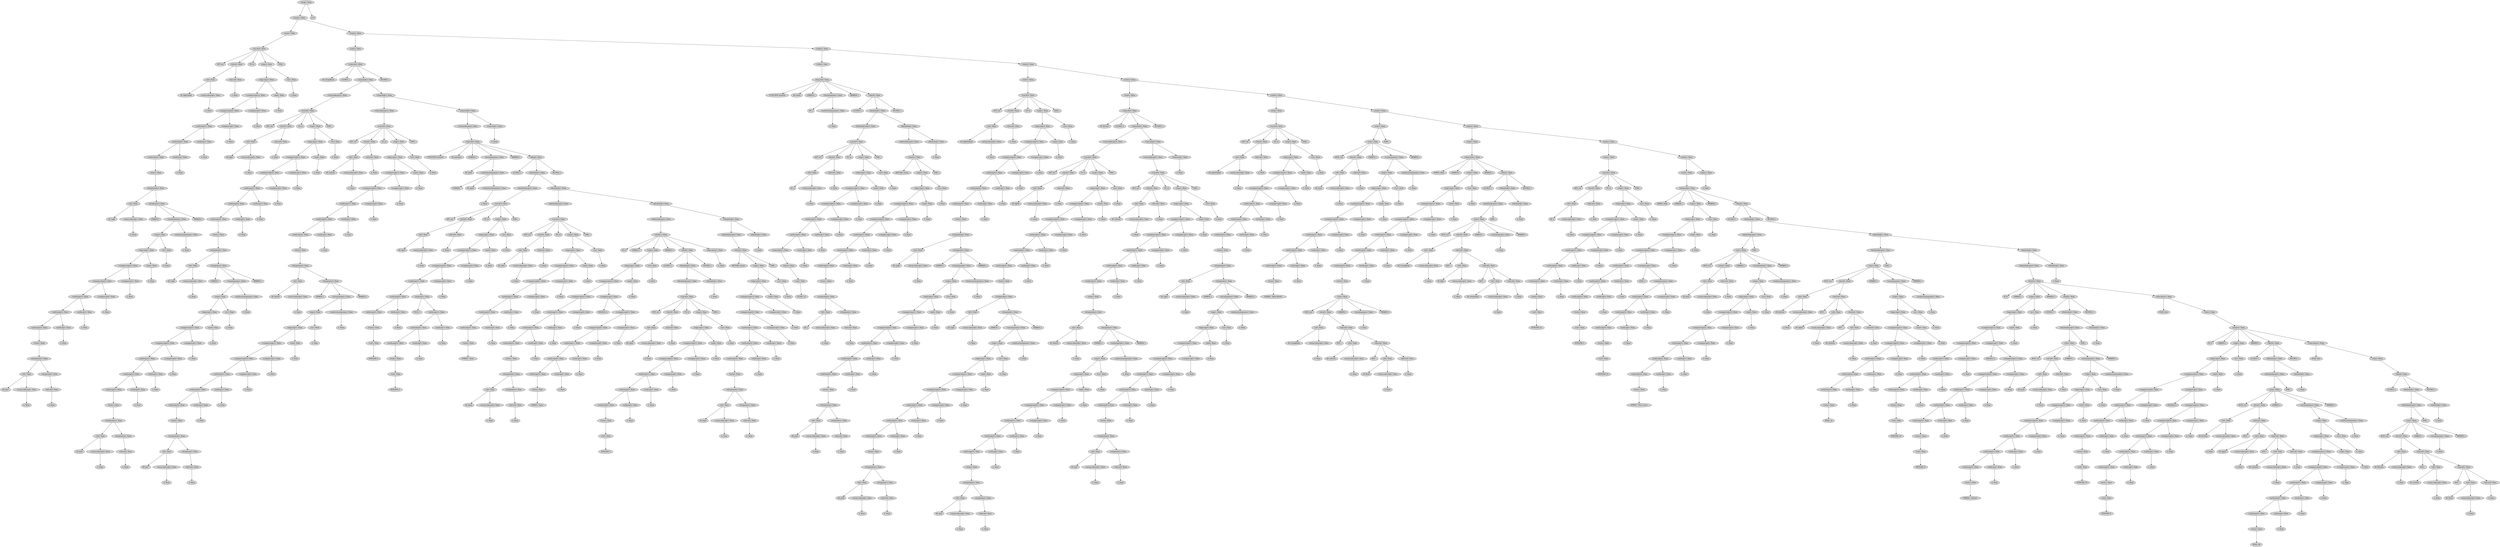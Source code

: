digraph G {
	graph [ranksep=1.5 ratio=fill]
	node [style=filled]
	overlap=false
	3134905 [label="<prog>: None"]
	3134933 [label="<stmts>: None"]
	3134905 -> 3134933
	3134949 [label="<stmt>: None"]
	3134933 -> 3134949
	3134919 [label="<var-dcl>: None"]
	3134949 -> 3134919
	3134931 [label="SET: set"]
	3134919 -> 3134931
	3134937 [label="<id-ref>: None"]
	3134919 -> 3134937
	3134939 [label="<id>: None"]
	3134937 -> 3134939
	3134953 [label="ID: lightGlobal"]
	3134939 -> 3134953
	3134955 [label="<array-subscript>: None"]
	3134939 -> 3134955
	3134957 [label="λ: None"]
	3134955 -> 3134957
	3134951 [label="<dot-ref>: None"]
	3134937 -> 3134951
	3134959 [label="λ: None"]
	3134951 -> 3134959
	3134945 [label="TO: to"]
	3134919 -> 3134945
	3134921 [label="<expr>: None"]
	3134919 -> 3134921
	3134961 [label="<logic-expr>: None"]
	3134921 -> 3134961
	3134965 [label="<compare-expr1>: None"]
	3134961 -> 3134965
	3134969 [label="<compare-expr2>: None"]
	3134965 -> 3134969
	3134973 [label="<arith-expr1>: None"]
	3134969 -> 3134973
	3136771 [label="<arith-expr2>: None"]
	3134973 -> 3136771
	3136775 [label="<arith-expr3>: None"]
	3136771 -> 3136775
	3136779 [label="<term>: None"]
	3136775 -> 3136779
	3136781 [label="<id-operation>: None"]
	3136779 -> 3136781
	3136783 [label="<id>: None"]
	3136781 -> 3136783
	3136787 [label="ID: Light"]
	3136783 -> 3136787
	3136789 [label="<array-subscript>: None"]
	3136783 -> 3136789
	3136791 [label="λ: None"]
	3136789 -> 3136791
	3136785 [label="<id-operator>: None"]
	3136781 -> 3136785
	3136793 [label="LPAREN: ("]
	3136785 -> 3136793
	3136795 [label="<actual-params>: None"]
	3136785 -> 3136795
	3136799 [label="<expr>: None"]
	3136795 -> 3136799
	3136803 [label="<logic-expr>: None"]
	3136799 -> 3136803
	3136807 [label="<compare-expr1>: None"]
	3136803 -> 3136807
	3136811 [label="<compare-expr2>: None"]
	3136807 -> 3136811
	3136815 [label="<arith-expr1>: None"]
	3136811 -> 3136815
	3136819 [label="<arith-expr2>: None"]
	3136815 -> 3136819
	3136823 [label="<arith-expr3>: None"]
	3136819 -> 3136823
	3136827 [label="<term>: None"]
	3136823 -> 3136827
	3136829 [label="<id-operation>: None"]
	3136827 -> 3136829
	3136831 [label="<id>: None"]
	3136829 -> 3136831
	3136835 [label="ID: pin1"]
	3136831 -> 3136835
	3136837 [label="<array-subscript>: None"]
	3136831 -> 3136837
	3136839 [label="λ: None"]
	3136837 -> 3136839
	3136833 [label="<id-operator>: None"]
	3136829 -> 3136833
	3136841 [label="<dot-ref>: None"]
	3136833 -> 3136841
	3136843 [label="λ: None"]
	3136841 -> 3136843
	3136825 [label="<arith-op2>: None"]
	3136819 -> 3136825
	3136845 [label="λ: None"]
	3136825 -> 3136845
	3136821 [label="<arith-op1>: None"]
	3136815 -> 3136821
	3136847 [label="λ: None"]
	3136821 -> 3136847
	3136817 [label="<compare-op2>: None"]
	3136811 -> 3136817
	3136849 [label="λ: None"]
	3136817 -> 3136849
	3136813 [label="<compare-op1>: None"]
	3136807 -> 3136813
	3136851 [label="λ: None"]
	3136813 -> 3136851
	3136809 [label="<and>: None"]
	3136803 -> 3136809
	3136853 [label="λ: None"]
	3136809 -> 3136853
	3136805 [label="<or>: None"]
	3136799 -> 3136805
	3136855 [label="λ: None"]
	3136805 -> 3136855
	3136801 [label="<multi-actual-params>: None"]
	3136795 -> 3136801
	3136857 [label="λ: None"]
	3136801 -> 3136857
	3136797 [label="RPAREN: )"]
	3136785 -> 3136797
	3136777 [label="<arith-op2>: None"]
	3136771 -> 3136777
	3136859 [label="λ: None"]
	3136777 -> 3136859
	3136773 [label="<arith-op1>: None"]
	3134973 -> 3136773
	3136861 [label="λ: None"]
	3136773 -> 3136861
	3134975 [label="<compare-op2>: None"]
	3134969 -> 3134975
	3136863 [label="λ: None"]
	3134975 -> 3136863
	3134971 [label="<compare-op1>: None"]
	3134965 -> 3134971
	3136865 [label="λ: None"]
	3134971 -> 3136865
	3134967 [label="<and>: None"]
	3134961 -> 3134967
	3136867 [label="λ: None"]
	3134967 -> 3136867
	3134963 [label="<or>: None"]
	3134921 -> 3134963
	3136869 [label="λ: None"]
	3134963 -> 3136869
	3134927 [label="END: ;"]
	3134919 -> 3134927
	3134947 [label="<stmts>: None"]
	3134933 -> 3134947
	3136871 [label="<stmt>: None"]
	3134947 -> 3136871
	3136875 [label="<class-dcl>: None"]
	3136871 -> 3136875
	3136877 [label="ID: LivingRoom"]
	3136875 -> 3136877
	3136879 [label="LCURLY: {"]
	3136875 -> 3136879
	3136881 [label="<class-body>: None"]
	3136875 -> 3136881
	3136885 [label="<class-body-part>: None"]
	3136881 -> 3136885
	3136889 [label="<var-dcl>: None"]
	3136885 -> 3136889
	3136891 [label="SET: set"]
	3136889 -> 3136891
	3136893 [label="<id-ref>: None"]
	3136889 -> 3136893
	3136903 [label="<id>: None"]
	3136893 -> 3136903
	3136907 [label="ID: light"]
	3136903 -> 3136907
	3136909 [label="<array-subscript>: None"]
	3136903 -> 3136909
	3136911 [label="λ: None"]
	3136909 -> 3136911
	3136905 [label="<dot-ref>: None"]
	3136893 -> 3136905
	3136913 [label="λ: None"]
	3136905 -> 3136913
	3136895 [label="TO: to"]
	3136889 -> 3136895
	3136897 [label="<expr>: None"]
	3136889 -> 3136897
	3136915 [label="<logic-expr>: None"]
	3136897 -> 3136915
	3136919 [label="<compare-expr1>: None"]
	3136915 -> 3136919
	3136923 [label="<compare-expr2>: None"]
	3136919 -> 3136923
	3136927 [label="<arith-expr1>: None"]
	3136923 -> 3136927
	3136931 [label="<arith-expr2>: None"]
	3136927 -> 3136931
	3136935 [label="<arith-expr3>: None"]
	3136931 -> 3136935
	3136939 [label="<term>: None"]
	3136935 -> 3136939
	3136941 [label="<id-operation>: None"]
	3136939 -> 3136941
	3136943 [label="<id>: None"]
	3136941 -> 3136943
	3136947 [label="ID: Light"]
	3136943 -> 3136947
	3136949 [label="<array-subscript>: None"]
	3136943 -> 3136949
	3136951 [label="λ: None"]
	3136949 -> 3136951
	3136945 [label="<id-operator>: None"]
	3136941 -> 3136945
	3136953 [label="LPAREN: ("]
	3136945 -> 3136953
	3136955 [label="<actual-params>: None"]
	3136945 -> 3136955
	3136959 [label="<expr>: None"]
	3136955 -> 3136959
	3136963 [label="<logic-expr>: None"]
	3136959 -> 3136963
	3136967 [label="<compare-expr1>: None"]
	3136963 -> 3136967
	3136971 [label="<compare-expr2>: None"]
	3136967 -> 3136971
	3136975 [label="<arith-expr1>: None"]
	3136971 -> 3136975
	3136979 [label="<arith-expr2>: None"]
	3136975 -> 3136979
	3136983 [label="<arith-expr3>: None"]
	3136979 -> 3136983
	3136987 [label="<term>: None"]
	3136983 -> 3136987
	3136989 [label="<id-operation>: None"]
	3136987 -> 3136989
	3136991 [label="<id>: None"]
	3136989 -> 3136991
	3136995 [label="ID: pin6"]
	3136991 -> 3136995
	3136997 [label="<array-subscript>: None"]
	3136991 -> 3136997
	3136999 [label="λ: None"]
	3136997 -> 3136999
	3136993 [label="<id-operator>: None"]
	3136989 -> 3136993
	3137001 [label="<dot-ref>: None"]
	3136993 -> 3137001
	3137003 [label="λ: None"]
	3137001 -> 3137003
	3136985 [label="<arith-op2>: None"]
	3136979 -> 3136985
	3137005 [label="λ: None"]
	3136985 -> 3137005
	3136981 [label="<arith-op1>: None"]
	3136975 -> 3136981
	3137007 [label="λ: None"]
	3136981 -> 3137007
	3136977 [label="<compare-op2>: None"]
	3136971 -> 3136977
	3137009 [label="λ: None"]
	3136977 -> 3137009
	3136973 [label="<compare-op1>: None"]
	3136967 -> 3136973
	3137011 [label="λ: None"]
	3136973 -> 3137011
	3136969 [label="<and>: None"]
	3136963 -> 3136969
	3137013 [label="λ: None"]
	3136969 -> 3137013
	3136965 [label="<or>: None"]
	3136959 -> 3136965
	3137015 [label="λ: None"]
	3136965 -> 3137015
	3136961 [label="<multi-actual-params>: None"]
	3136955 -> 3136961
	3137017 [label="λ: None"]
	3136961 -> 3137017
	3136957 [label="RPAREN: )"]
	3136945 -> 3136957
	3136937 [label="<arith-op2>: None"]
	3136931 -> 3136937
	3137019 [label="λ: None"]
	3136937 -> 3137019
	3136933 [label="<arith-op1>: None"]
	3136927 -> 3136933
	3137021 [label="λ: None"]
	3136933 -> 3137021
	3136929 [label="<compare-op2>: None"]
	3136923 -> 3136929
	3137023 [label="λ: None"]
	3136929 -> 3137023
	3136925 [label="<compare-op1>: None"]
	3136919 -> 3136925
	3138051 [label="λ: None"]
	3136925 -> 3138051
	3136921 [label="<and>: None"]
	3136915 -> 3136921
	3138053 [label="λ: None"]
	3136921 -> 3138053
	3136917 [label="<or>: None"]
	3136897 -> 3136917
	3138055 [label="λ: None"]
	3136917 -> 3138055
	3136899 [label="END: ;"]
	3136889 -> 3136899
	3136887 [label="<class-body>: None"]
	3136881 -> 3136887
	3138057 [label="<class-body-part>: None"]
	3136887 -> 3138057
	3138061 [label="<var-dcl>: None"]
	3138057 -> 3138061
	3138063 [label="SET: set"]
	3138061 -> 3138063
	3138065 [label="<id-ref>: None"]
	3138061 -> 3138065
	3138075 [label="<id>: None"]
	3138065 -> 3138075
	3138079 [label="ID: switch1"]
	3138075 -> 3138079
	3138081 [label="<array-subscript>: None"]
	3138075 -> 3138081
	3138083 [label="λ: None"]
	3138081 -> 3138083
	3138077 [label="<dot-ref>: None"]
	3138065 -> 3138077
	3138085 [label="λ: None"]
	3138077 -> 3138085
	3138067 [label="TO: to"]
	3138061 -> 3138067
	3138069 [label="<expr>: None"]
	3138061 -> 3138069
	3138087 [label="<logic-expr>: None"]
	3138069 -> 3138087
	3138091 [label="<compare-expr1>: None"]
	3138087 -> 3138091
	3138095 [label="<compare-expr2>: None"]
	3138091 -> 3138095
	3138099 [label="<arith-expr1>: None"]
	3138095 -> 3138099
	3138103 [label="<arith-expr2>: None"]
	3138099 -> 3138103
	3138107 [label="<arith-expr3>: None"]
	3138103 -> 3138107
	3138111 [label="<term>: None"]
	3138107 -> 3138111
	3138113 [label="<id-operation>: None"]
	3138111 -> 3138113
	3138115 [label="<id>: None"]
	3138113 -> 3138115
	3138119 [label="ID: Switch"]
	3138115 -> 3138119
	3138121 [label="<array-subscript>: None"]
	3138115 -> 3138121
	3138123 [label="λ: None"]
	3138121 -> 3138123
	3138117 [label="<id-operator>: None"]
	3138113 -> 3138117
	3138125 [label="LPAREN: ("]
	3138117 -> 3138125
	3138127 [label="<actual-params>: None"]
	3138117 -> 3138127
	3138131 [label="<expr>: None"]
	3138127 -> 3138131
	3138135 [label="<logic-expr>: None"]
	3138131 -> 3138135
	3138139 [label="<compare-expr1>: None"]
	3138135 -> 3138139
	3138143 [label="<compare-expr2>: None"]
	3138139 -> 3138143
	3138147 [label="<arith-expr1>: None"]
	3138143 -> 3138147
	3138151 [label="<arith-expr2>: None"]
	3138147 -> 3138151
	3138155 [label="<arith-expr3>: None"]
	3138151 -> 3138155
	3138159 [label="<term>: None"]
	3138155 -> 3138159
	3138161 [label="<id-operation>: None"]
	3138159 -> 3138161
	3138163 [label="<id>: None"]
	3138161 -> 3138163
	3138167 [label="ID: pin7"]
	3138163 -> 3138167
	3138169 [label="<array-subscript>: None"]
	3138163 -> 3138169
	3138171 [label="λ: None"]
	3138169 -> 3138171
	3138165 [label="<id-operator>: None"]
	3138161 -> 3138165
	3138173 [label="<dot-ref>: None"]
	3138165 -> 3138173
	3138175 [label="λ: None"]
	3138173 -> 3138175
	3138157 [label="<arith-op2>: None"]
	3138151 -> 3138157
	3138177 [label="λ: None"]
	3138157 -> 3138177
	3138153 [label="<arith-op1>: None"]
	3138147 -> 3138153
	3138179 [label="λ: None"]
	3138153 -> 3138179
	3138149 [label="<compare-op2>: None"]
	3138143 -> 3138149
	3138181 [label="λ: None"]
	3138149 -> 3138181
	3138145 [label="<compare-op1>: None"]
	3138139 -> 3138145
	3138183 [label="λ: None"]
	3138145 -> 3138183
	3138141 [label="<and>: None"]
	3138135 -> 3138141
	3138185 [label="λ: None"]
	3138141 -> 3138185
	3138137 [label="<or>: None"]
	3138131 -> 3138137
	3138187 [label="λ: None"]
	3138137 -> 3138187
	3138133 [label="<multi-actual-params>: None"]
	3138127 -> 3138133
	3138189 [label="λ: None"]
	3138133 -> 3138189
	3138129 [label="RPAREN: )"]
	3138117 -> 3138129
	3138109 [label="<arith-op2>: None"]
	3138103 -> 3138109
	3138191 [label="λ: None"]
	3138109 -> 3138191
	3138105 [label="<arith-op1>: None"]
	3138099 -> 3138105
	3138193 [label="λ: None"]
	3138105 -> 3138193
	3138101 [label="<compare-op2>: None"]
	3138095 -> 3138101
	3138195 [label="λ: None"]
	3138101 -> 3138195
	3138097 [label="<compare-op1>: None"]
	3138091 -> 3138097
	3138197 [label="λ: None"]
	3138097 -> 3138197
	3138093 [label="<and>: None"]
	3138087 -> 3138093
	3138199 [label="λ: None"]
	3138093 -> 3138199
	3138089 [label="<or>: None"]
	3138069 -> 3138089
	3138201 [label="λ: None"]
	3138089 -> 3138201
	3138071 [label="END: ;"]
	3138061 -> 3138071
	3138059 [label="<class-body>: None"]
	3136887 -> 3138059
	3138203 [label="<class-body-part>: None"]
	3138059 -> 3138203
	3138207 [label="<func-dcl>: None"]
	3138203 -> 3138207
	3138209 [label="FUNCTION: function"]
	3138207 -> 3138209
	3138211 [label="ID: jenerator"]
	3138207 -> 3138211
	3138213 [label="LPAREN: ("]
	3138207 -> 3138213
	3138215 [label="<formal-params>: None"]
	3138207 -> 3138215
	3138223 [label="ID: jebat"]
	3138215 -> 3138223
	3138225 [label="<multi-formal-params>: None"]
	3138215 -> 3138225
	3138227 [label="COMMA: ,"]
	3138225 -> 3138227
	3138229 [label="ID: jabat"]
	3138225 -> 3138229
	3138231 [label="<multi-formal-params>: None"]
	3138225 -> 3138231
	3138233 [label="λ: None"]
	3138231 -> 3138233
	3138217 [label="RPAREN: )"]
	3138207 -> 3138217
	3138221 [label="<block>: None"]
	3138207 -> 3138221
	3138235 [label="LCURLY: {"]
	3138221 -> 3138235
	3138237 [label="<block-body>: None"]
	3138221 -> 3138237
	3138241 [label="<block-body-part>: None"]
	3138237 -> 3138241
	3138245 [label="<var-dcl>: None"]
	3138241 -> 3138245
	3138247 [label="SET: set"]
	3138245 -> 3138247
	3138249 [label="<id-ref>: None"]
	3138245 -> 3138249
	3138259 [label="<id>: None"]
	3138249 -> 3138259
	3138263 [label="ID: jebat"]
	3138259 -> 3138263
	3138265 [label="<array-subscript>: None"]
	3138259 -> 3138265
	3138267 [label="λ: None"]
	3138265 -> 3138267
	3138261 [label="<dot-ref>: None"]
	3138249 -> 3138261
	3138269 [label="λ: None"]
	3138261 -> 3138269
	3138251 [label="TO: to"]
	3138245 -> 3138251
	3138253 [label="<expr>: None"]
	3138245 -> 3138253
	3138271 [label="<logic-expr>: None"]
	3138253 -> 3138271
	3138275 [label="<compare-expr1>: None"]
	3138271 -> 3138275
	3138279 [label="<compare-expr2>: None"]
	3138275 -> 3138279
	3138283 [label="<arith-expr1>: None"]
	3138279 -> 3138283
	3138287 [label="<arith-expr2>: None"]
	3138283 -> 3138287
	3138291 [label="<arith-expr3>: None"]
	3138287 -> 3138291
	3138295 [label="<term>: None"]
	3138291 -> 3138295
	3138297 [label="<val>: None"]
	3138295 -> 3138297
	3138299 [label="INTEGER: 5"]
	3138297 -> 3138299
	3138293 [label="<arith-op2>: None"]
	3138287 -> 3138293
	3138301 [label="λ: None"]
	3138293 -> 3138301
	3138289 [label="<arith-op1>: None"]
	3138283 -> 3138289
	3138303 [label="PLUS: +"]
	3138289 -> 3138303
	3139587 [label="<arith-expr1>: None"]
	3138289 -> 3139587
	3139589 [label="<arith-expr2>: None"]
	3139587 -> 3139589
	3139593 [label="<arith-expr3>: None"]
	3139589 -> 3139593
	3139597 [label="<term>: None"]
	3139593 -> 3139597
	3139599 [label="<val>: None"]
	3139597 -> 3139599
	3139601 [label="INTEGER: 5"]
	3139599 -> 3139601
	3139595 [label="<arith-op2>: None"]
	3139589 -> 3139595
	3139603 [label="λ: None"]
	3139595 -> 3139603
	3139591 [label="<arith-op1>: None"]
	3139587 -> 3139591
	3139605 [label="λ: None"]
	3139591 -> 3139605
	3138285 [label="<compare-op2>: None"]
	3138279 -> 3138285
	3139607 [label="λ: None"]
	3138285 -> 3139607
	3138281 [label="<compare-op1>: None"]
	3138275 -> 3138281
	3139609 [label="λ: None"]
	3138281 -> 3139609
	3138277 [label="<and>: None"]
	3138271 -> 3138277
	3139611 [label="λ: None"]
	3138277 -> 3139611
	3138273 [label="<or>: None"]
	3138253 -> 3138273
	3139613 [label="λ: None"]
	3138273 -> 3139613
	3138255 [label="END: ;"]
	3138245 -> 3138255
	3138243 [label="<block-body>: None"]
	3138237 -> 3138243
	3139615 [label="<block-body-part>: None"]
	3138243 -> 3139615
	3139619 [label="<var-dcl>: None"]
	3139615 -> 3139619
	3139621 [label="SET: set"]
	3139619 -> 3139621
	3139623 [label="<id-ref>: None"]
	3139619 -> 3139623
	3139633 [label="<id>: None"]
	3139623 -> 3139633
	3139637 [label="ID: jabat"]
	3139633 -> 3139637
	3139639 [label="<array-subscript>: None"]
	3139633 -> 3139639
	3139641 [label="λ: None"]
	3139639 -> 3139641
	3139635 [label="<dot-ref>: None"]
	3139623 -> 3139635
	3139643 [label="λ: None"]
	3139635 -> 3139643
	3139625 [label="TO: to"]
	3139619 -> 3139625
	3139627 [label="<expr>: None"]
	3139619 -> 3139627
	3139645 [label="<logic-expr>: None"]
	3139627 -> 3139645
	3139649 [label="<compare-expr1>: None"]
	3139645 -> 3139649
	3139653 [label="<compare-expr2>: None"]
	3139649 -> 3139653
	3139657 [label="<arith-expr1>: None"]
	3139653 -> 3139657
	3139661 [label="<arith-expr2>: None"]
	3139657 -> 3139661
	3139665 [label="<arith-expr3>: None"]
	3139661 -> 3139665
	3139669 [label="<term>: None"]
	3139665 -> 3139669
	3139671 [label="STRING: \"Anus\""]
	3139669 -> 3139671
	3139667 [label="<arith-op2>: None"]
	3139661 -> 3139667
	3139673 [label="λ: None"]
	3139667 -> 3139673
	3139663 [label="<arith-op1>: None"]
	3139657 -> 3139663
	3139675 [label="λ: None"]
	3139663 -> 3139675
	3139659 [label="<compare-op2>: None"]
	3139653 -> 3139659
	3139677 [label="λ: None"]
	3139659 -> 3139677
	3139655 [label="<compare-op1>: None"]
	3139649 -> 3139655
	3139679 [label="λ: None"]
	3139655 -> 3139679
	3139651 [label="<and>: None"]
	3139645 -> 3139651
	3139681 [label="λ: None"]
	3139651 -> 3139681
	3139647 [label="<or>: None"]
	3139627 -> 3139647
	3139683 [label="λ: None"]
	3139647 -> 3139683
	3139629 [label="END: ;"]
	3139619 -> 3139629
	3139617 [label="<block-body>: None"]
	3138243 -> 3139617
	3139685 [label="<block-body-part>: None"]
	3139617 -> 3139685
	3139689 [label="<if-stmt>: None"]
	3139685 -> 3139689
	3139691 [label="IF: if"]
	3139689 -> 3139691
	3139693 [label="LPAREN: ("]
	3139689 -> 3139693
	3139695 [label="<expr>: None"]
	3139689 -> 3139695
	3139705 [label="<logic-expr>: None"]
	3139695 -> 3139705
	3139709 [label="<compare-expr1>: None"]
	3139705 -> 3139709
	3139713 [label="<compare-expr2>: None"]
	3139709 -> 3139713
	3139717 [label="<arith-expr1>: None"]
	3139713 -> 3139717
	3139721 [label="<arith-expr2>: None"]
	3139717 -> 3139721
	3139725 [label="<arith-expr3>: None"]
	3139721 -> 3139725
	3139729 [label="<term>: None"]
	3139725 -> 3139729
	3139731 [label="<id-operation>: None"]
	3139729 -> 3139731
	3139733 [label="<id>: None"]
	3139731 -> 3139733
	3139737 [label="ID: jabat"]
	3139733 -> 3139737
	3139739 [label="<array-subscript>: None"]
	3139733 -> 3139739
	3139741 [label="λ: None"]
	3139739 -> 3139741
	3139735 [label="<id-operator>: None"]
	3139731 -> 3139735
	3139743 [label="<dot-ref>: None"]
	3139735 -> 3139743
	3139745 [label="λ: None"]
	3139743 -> 3139745
	3139727 [label="<arith-op2>: None"]
	3139721 -> 3139727
	3139747 [label="λ: None"]
	3139727 -> 3139747
	3139723 [label="<arith-op1>: None"]
	3139717 -> 3139723
	3139749 [label="λ: None"]
	3139723 -> 3139749
	3139719 [label="<compare-op2>: None"]
	3139713 -> 3139719
	3139751 [label="λ: None"]
	3139719 -> 3139751
	3139715 [label="<compare-op1>: None"]
	3139709 -> 3139715
	3139753 [label="EQUALS: is"]
	3139715 -> 3139753
	3139755 [label="<compare-expr1>: None"]
	3139715 -> 3139755
	3139757 [label="<compare-expr2>: None"]
	3139755 -> 3139757
	3139761 [label="<arith-expr1>: None"]
	3139757 -> 3139761
	3139765 [label="<arith-expr2>: None"]
	3139761 -> 3139765
	3139769 [label="<arith-expr3>: None"]
	3139765 -> 3139769
	3139773 [label="<term>: None"]
	3139769 -> 3139773
	3139775 [label="STRING: \"Anus\""]
	3139773 -> 3139775
	3139771 [label="<arith-op2>: None"]
	3139765 -> 3139771
	3139777 [label="λ: None"]
	3139771 -> 3139777
	3139767 [label="<arith-op1>: None"]
	3139761 -> 3139767
	3139779 [label="λ: None"]
	3139767 -> 3139779
	3139763 [label="<compare-op2>: None"]
	3139757 -> 3139763
	3139781 [label="λ: None"]
	3139763 -> 3139781
	3139759 [label="<compare-op1>: None"]
	3139755 -> 3139759
	3139783 [label="λ: None"]
	3139759 -> 3139783
	3139711 [label="<and>: None"]
	3139705 -> 3139711
	3139785 [label="λ: None"]
	3139711 -> 3139785
	3139707 [label="<or>: None"]
	3139695 -> 3139707
	3139787 [label="λ: None"]
	3139707 -> 3139787
	3139697 [label="RPAREN: )"]
	3139689 -> 3139697
	3139699 [label="<block>: None"]
	3139689 -> 3139699
	3139789 [label="LCURLY: {"]
	3139699 -> 3139789
	3139791 [label="<block-body>: None"]
	3139699 -> 3139791
	3139795 [label="<block-body-part>: None"]
	3139791 -> 3139795
	3139799 [label="<var-dcl>: None"]
	3139795 -> 3139799
	3139801 [label="SET: set"]
	3139799 -> 3139801
	3139803 [label="<id-ref>: None"]
	3139799 -> 3139803
	3139813 [label="<id>: None"]
	3139803 -> 3139813
	3139817 [label="ID: jebat"]
	3139813 -> 3139817
	3139819 [label="<array-subscript>: None"]
	3139813 -> 3139819
	3139821 [label="λ: None"]
	3139819 -> 3139821
	3139815 [label="<dot-ref>: None"]
	3139803 -> 3139815
	3139823 [label="λ: None"]
	3139815 -> 3139823
	3139805 [label="TO: to"]
	3139799 -> 3139805
	3139807 [label="<expr>: None"]
	3139799 -> 3139807
	3139825 [label="<logic-expr>: None"]
	3139807 -> 3139825
	3139829 [label="<compare-expr1>: None"]
	3139825 -> 3139829
	3139833 [label="<compare-expr2>: None"]
	3139829 -> 3139833
	3139837 [label="<arith-expr1>: None"]
	3139833 -> 3139837
	3140867 [label="<arith-expr2>: None"]
	3139837 -> 3140867
	3140871 [label="<arith-expr3>: None"]
	3140867 -> 3140871
	3140875 [label="<term>: None"]
	3140871 -> 3140875
	3140877 [label="<val>: None"]
	3140875 -> 3140877
	3140879 [label="INTEGER: 2"]
	3140877 -> 3140879
	3140873 [label="<arith-op2>: None"]
	3140867 -> 3140873
	3140881 [label="λ: None"]
	3140873 -> 3140881
	3140869 [label="<arith-op1>: None"]
	3139837 -> 3140869
	3140883 [label="λ: None"]
	3140869 -> 3140883
	3139839 [label="<compare-op2>: None"]
	3139833 -> 3139839
	3140885 [label="λ: None"]
	3139839 -> 3140885
	3139835 [label="<compare-op1>: None"]
	3139829 -> 3139835
	3140887 [label="λ: None"]
	3139835 -> 3140887
	3139831 [label="<and>: None"]
	3139825 -> 3139831
	3140889 [label="λ: None"]
	3139831 -> 3140889
	3139827 [label="<or>: None"]
	3139807 -> 3139827
	3140891 [label="λ: None"]
	3139827 -> 3140891
	3139809 [label="END: ;"]
	3139799 -> 3139809
	3139797 [label="<block-body>: None"]
	3139791 -> 3139797
	3140893 [label="λ: None"]
	3139797 -> 3140893
	3139793 [label="RCURLY: }"]
	3139699 -> 3139793
	3139703 [label="<else-clause>: None"]
	3139689 -> 3139703
	3140895 [label="λ: None"]
	3139703 -> 3140895
	3139687 [label="<block-body>: None"]
	3139617 -> 3139687
	3140897 [label="<block-body-part>: None"]
	3139687 -> 3140897
	3140901 [label="<return>: None"]
	3140897 -> 3140901
	3140903 [label="RETURN: return"]
	3140901 -> 3140903
	3140905 [label="<expr>: None"]
	3140901 -> 3140905
	3140909 [label="<logic-expr>: None"]
	3140905 -> 3140909
	3140913 [label="<compare-expr1>: None"]
	3140909 -> 3140913
	3140917 [label="<compare-expr2>: None"]
	3140913 -> 3140917
	3140921 [label="<arith-expr1>: None"]
	3140917 -> 3140921
	3140925 [label="<arith-expr2>: None"]
	3140921 -> 3140925
	3140929 [label="<arith-expr3>: None"]
	3140925 -> 3140929
	3140933 [label="<term>: None"]
	3140929 -> 3140933
	3140935 [label="<id-operation>: None"]
	3140933 -> 3140935
	3140937 [label="<id>: None"]
	3140935 -> 3140937
	3140941 [label="ID: jebat"]
	3140937 -> 3140941
	3140943 [label="<array-subscript>: None"]
	3140937 -> 3140943
	3140945 [label="λ: None"]
	3140943 -> 3140945
	3140939 [label="<id-operator>: None"]
	3140935 -> 3140939
	3140947 [label="<dot-ref>: None"]
	3140939 -> 3140947
	3140949 [label="λ: None"]
	3140947 -> 3140949
	3140931 [label="<arith-op2>: None"]
	3140925 -> 3140931
	3140951 [label="λ: None"]
	3140931 -> 3140951
	3140927 [label="<arith-op1>: None"]
	3140921 -> 3140927
	3140953 [label="λ: None"]
	3140927 -> 3140953
	3140923 [label="<compare-op2>: None"]
	3140917 -> 3140923
	3140955 [label="λ: None"]
	3140923 -> 3140955
	3140919 [label="<compare-op1>: None"]
	3140913 -> 3140919
	3140957 [label="λ: None"]
	3140919 -> 3140957
	3140915 [label="<and>: None"]
	3140909 -> 3140915
	3140959 [label="λ: None"]
	3140915 -> 3140959
	3140911 [label="<or>: None"]
	3140905 -> 3140911
	3140961 [label="λ: None"]
	3140911 -> 3140961
	3140907 [label="END: ;"]
	3140901 -> 3140907
	3140899 [label="<block-body>: None"]
	3139687 -> 3140899
	3140963 [label="λ: None"]
	3140899 -> 3140963
	3138239 [label="RCURLY: }"]
	3138221 -> 3138239
	3138205 [label="<class-body>: None"]
	3138059 -> 3138205
	3140965 [label="λ: None"]
	3138205 -> 3140965
	3136883 [label="RCURLY: }"]
	3136875 -> 3136883
	3136873 [label="<stmts>: None"]
	3134947 -> 3136873
	3140967 [label="<stmt>: None"]
	3136873 -> 3140967
	3140971 [label="<func-dcl>: None"]
	3140967 -> 3140971
	3140973 [label="FUNCTION: function"]
	3140971 -> 3140973
	3140975 [label="ID: tester"]
	3140971 -> 3140975
	3140977 [label="LPAREN: ("]
	3140971 -> 3140977
	3140979 [label="<formal-params>: None"]
	3140971 -> 3140979
	3140987 [label="ID: y"]
	3140979 -> 3140987
	3140989 [label="<multi-formal-params>: None"]
	3140979 -> 3140989
	3140991 [label="λ: None"]
	3140989 -> 3140991
	3140981 [label="RPAREN: )"]
	3140971 -> 3140981
	3140985 [label="<block>: None"]
	3140971 -> 3140985
	3140993 [label="LCURLY: {"]
	3140985 -> 3140993
	3140995 [label="<block-body>: None"]
	3140985 -> 3140995
	3140999 [label="<block-body-part>: None"]
	3140995 -> 3140999
	3141003 [label="<var-dcl>: None"]
	3140999 -> 3141003
	3141005 [label="SET: set"]
	3141003 -> 3141005
	3141007 [label="<id-ref>: None"]
	3141003 -> 3141007
	3141017 [label="<id>: None"]
	3141007 -> 3141017
	3141021 [label="ID: y"]
	3141017 -> 3141021
	3141023 [label="<array-subscript>: None"]
	3141017 -> 3141023
	3141025 [label="λ: None"]
	3141023 -> 3141025
	3141019 [label="<dot-ref>: None"]
	3141007 -> 3141019
	3141027 [label="λ: None"]
	3141019 -> 3141027
	3141009 [label="TO: to"]
	3141003 -> 3141009
	3141011 [label="<expr>: None"]
	3141003 -> 3141011
	3141029 [label="<logic-expr>: None"]
	3141011 -> 3141029
	3141033 [label="<compare-expr1>: None"]
	3141029 -> 3141033
	3141037 [label="<compare-expr2>: None"]
	3141033 -> 3141037
	3141041 [label="<arith-expr1>: None"]
	3141037 -> 3141041
	3141045 [label="<arith-expr2>: None"]
	3141041 -> 3141045
	3141049 [label="<arith-expr3>: None"]
	3141045 -> 3141049
	3141053 [label="<term>: None"]
	3141049 -> 3141053
	3141055 [label="<val>: None"]
	3141053 -> 3141055
	3141057 [label="FLOAT: 5.5"]
	3141055 -> 3141057
	3141051 [label="<arith-op2>: None"]
	3141045 -> 3141051
	3141059 [label="λ: None"]
	3141051 -> 3141059
	3141047 [label="<arith-op1>: None"]
	3141041 -> 3141047
	3141061 [label="λ: None"]
	3141047 -> 3141061
	3141043 [label="<compare-op2>: None"]
	3141037 -> 3141043
	3141063 [label="λ: None"]
	3141043 -> 3141063
	3141039 [label="<compare-op1>: None"]
	3141033 -> 3141039
	3141065 [label="λ: None"]
	3141039 -> 3141065
	3141035 [label="<and>: None"]
	3141029 -> 3141035
	3141067 [label="λ: None"]
	3141035 -> 3141067
	3141031 [label="<or>: None"]
	3141011 -> 3141031
	3141069 [label="λ: None"]
	3141031 -> 3141069
	3141013 [label="END: ;"]
	3141003 -> 3141013
	3141001 [label="<block-body>: None"]
	3140995 -> 3141001
	3141071 [label="<block-body-part>: None"]
	3141001 -> 3141071
	3141075 [label="<return>: None"]
	3141071 -> 3141075
	3141077 [label="RETURN: return"]
	3141075 -> 3141077
	3141079 [label="<expr>: None"]
	3141075 -> 3141079
	3141083 [label="<logic-expr>: None"]
	3141079 -> 3141083
	3141087 [label="<compare-expr1>: None"]
	3141083 -> 3141087
	3141091 [label="<compare-expr2>: None"]
	3141087 -> 3141091
	3141095 [label="<arith-expr1>: None"]
	3141091 -> 3141095
	3141099 [label="<arith-expr2>: None"]
	3141095 -> 3141099
	3141103 [label="<arith-expr3>: None"]
	3141099 -> 3141103
	3141107 [label="<term>: None"]
	3141103 -> 3141107
	3141109 [label="<id-operation>: None"]
	3141107 -> 3141109
	3141111 [label="<id>: None"]
	3141109 -> 3141111
	3141115 [label="ID: y"]
	3141111 -> 3141115
	3141117 [label="<array-subscript>: None"]
	3141111 -> 3141117
	3141119 [label="λ: None"]
	3141117 -> 3141119
	3141113 [label="<id-operator>: None"]
	3141109 -> 3141113
	3142147 [label="<dot-ref>: None"]
	3141113 -> 3142147
	3142149 [label="λ: None"]
	3142147 -> 3142149
	3141105 [label="<arith-op2>: None"]
	3141099 -> 3141105
	3142151 [label="λ: None"]
	3141105 -> 3142151
	3141101 [label="<arith-op1>: None"]
	3141095 -> 3141101
	3142153 [label="λ: None"]
	3141101 -> 3142153
	3141097 [label="<compare-op2>: None"]
	3141091 -> 3141097
	3142155 [label="λ: None"]
	3141097 -> 3142155
	3141093 [label="<compare-op1>: None"]
	3141087 -> 3141093
	3142157 [label="λ: None"]
	3141093 -> 3142157
	3141089 [label="<and>: None"]
	3141083 -> 3141089
	3142159 [label="λ: None"]
	3141089 -> 3142159
	3141085 [label="<or>: None"]
	3141079 -> 3141085
	3142161 [label="λ: None"]
	3141085 -> 3142161
	3141081 [label="END: ;"]
	3141075 -> 3141081
	3141073 [label="<block-body>: None"]
	3141001 -> 3141073
	3142163 [label="λ: None"]
	3141073 -> 3142163
	3140997 [label="RCURLY: }"]
	3140985 -> 3140997
	3140969 [label="<stmts>: None"]
	3136873 -> 3140969
	3142165 [label="<stmt>: None"]
	3140969 -> 3142165
	3142169 [label="<var-dcl>: None"]
	3142165 -> 3142169
	3142171 [label="SET: set"]
	3142169 -> 3142171
	3142173 [label="<id-ref>: None"]
	3142169 -> 3142173
	3142183 [label="<id>: None"]
	3142173 -> 3142183
	3142187 [label="ID: lightGlobal2"]
	3142183 -> 3142187
	3142189 [label="<array-subscript>: None"]
	3142183 -> 3142189
	3142191 [label="λ: None"]
	3142189 -> 3142191
	3142185 [label="<dot-ref>: None"]
	3142173 -> 3142185
	3142193 [label="λ: None"]
	3142185 -> 3142193
	3142175 [label="TO: to"]
	3142169 -> 3142175
	3142177 [label="<expr>: None"]
	3142169 -> 3142177
	3142195 [label="<logic-expr>: None"]
	3142177 -> 3142195
	3142199 [label="<compare-expr1>: None"]
	3142195 -> 3142199
	3142203 [label="<compare-expr2>: None"]
	3142199 -> 3142203
	3142207 [label="<arith-expr1>: None"]
	3142203 -> 3142207
	3142211 [label="<arith-expr2>: None"]
	3142207 -> 3142211
	3142215 [label="<arith-expr3>: None"]
	3142211 -> 3142215
	3142219 [label="<term>: None"]
	3142215 -> 3142219
	3142221 [label="<id-operation>: None"]
	3142219 -> 3142221
	3142223 [label="<id>: None"]
	3142221 -> 3142223
	3142227 [label="ID: Light"]
	3142223 -> 3142227
	3142229 [label="<array-subscript>: None"]
	3142223 -> 3142229
	3142231 [label="λ: None"]
	3142229 -> 3142231
	3142225 [label="<id-operator>: None"]
	3142221 -> 3142225
	3142233 [label="LPAREN: ("]
	3142225 -> 3142233
	3142235 [label="<actual-params>: None"]
	3142225 -> 3142235
	3142239 [label="<expr>: None"]
	3142235 -> 3142239
	3142243 [label="<logic-expr>: None"]
	3142239 -> 3142243
	3142247 [label="<compare-expr1>: None"]
	3142243 -> 3142247
	3142251 [label="<compare-expr2>: None"]
	3142247 -> 3142251
	3142255 [label="<arith-expr1>: None"]
	3142251 -> 3142255
	3142259 [label="<arith-expr2>: None"]
	3142255 -> 3142259
	3142263 [label="<arith-expr3>: None"]
	3142259 -> 3142263
	3142267 [label="<term>: None"]
	3142263 -> 3142267
	3142269 [label="<id-operation>: None"]
	3142267 -> 3142269
	3142271 [label="<id>: None"]
	3142269 -> 3142271
	3142275 [label="ID: pin2"]
	3142271 -> 3142275
	3142277 [label="<array-subscript>: None"]
	3142271 -> 3142277
	3142279 [label="λ: None"]
	3142277 -> 3142279
	3142273 [label="<id-operator>: None"]
	3142269 -> 3142273
	3142281 [label="<dot-ref>: None"]
	3142273 -> 3142281
	3142283 [label="λ: None"]
	3142281 -> 3142283
	3142265 [label="<arith-op2>: None"]
	3142259 -> 3142265
	3142285 [label="λ: None"]
	3142265 -> 3142285
	3142261 [label="<arith-op1>: None"]
	3142255 -> 3142261
	3142287 [label="λ: None"]
	3142261 -> 3142287
	3142257 [label="<compare-op2>: None"]
	3142251 -> 3142257
	3142289 [label="λ: None"]
	3142257 -> 3142289
	3142253 [label="<compare-op1>: None"]
	3142247 -> 3142253
	3142291 [label="λ: None"]
	3142253 -> 3142291
	3142249 [label="<and>: None"]
	3142243 -> 3142249
	3142293 [label="λ: None"]
	3142249 -> 3142293
	3142245 [label="<or>: None"]
	3142239 -> 3142245
	3142295 [label="λ: None"]
	3142245 -> 3142295
	3142241 [label="<multi-actual-params>: None"]
	3142235 -> 3142241
	3142297 [label="λ: None"]
	3142241 -> 3142297
	3142237 [label="RPAREN: )"]
	3142225 -> 3142237
	3142217 [label="<arith-op2>: None"]
	3142211 -> 3142217
	3142299 [label="λ: None"]
	3142217 -> 3142299
	3142213 [label="<arith-op1>: None"]
	3142207 -> 3142213
	3142301 [label="λ: None"]
	3142213 -> 3142301
	3142209 [label="<compare-op2>: None"]
	3142203 -> 3142209
	3142303 [label="λ: None"]
	3142209 -> 3142303
	3142205 [label="<compare-op1>: None"]
	3142199 -> 3142205
	3142305 [label="λ: None"]
	3142205 -> 3142305
	3142201 [label="<and>: None"]
	3142195 -> 3142201
	3142307 [label="λ: None"]
	3142201 -> 3142307
	3142197 [label="<or>: None"]
	3142177 -> 3142197
	3142309 [label="λ: None"]
	3142197 -> 3142309
	3142179 [label="END: ;"]
	3142169 -> 3142179
	3142167 [label="<stmts>: None"]
	3140969 -> 3142167
	3142311 [label="<stmt>: None"]
	3142167 -> 3142311
	3142315 [label="<class-dcl>: None"]
	3142311 -> 3142315
	3142317 [label="ID: Kitchen"]
	3142315 -> 3142317
	3142319 [label="LCURLY: {"]
	3142315 -> 3142319
	3142321 [label="<class-body>: None"]
	3142315 -> 3142321
	3142325 [label="<class-body-part>: None"]
	3142321 -> 3142325
	3142329 [label="<var-dcl>: None"]
	3142325 -> 3142329
	3142331 [label="SET: set"]
	3142329 -> 3142331
	3142333 [label="<id-ref>: None"]
	3142329 -> 3142333
	3142343 [label="<id>: None"]
	3142333 -> 3142343
	3142347 [label="ID: light2"]
	3142343 -> 3142347
	3142349 [label="<array-subscript>: None"]
	3142343 -> 3142349
	3142351 [label="λ: None"]
	3142349 -> 3142351
	3142345 [label="<dot-ref>: None"]
	3142333 -> 3142345
	3142353 [label="λ: None"]
	3142345 -> 3142353
	3142335 [label="TO: to"]
	3142329 -> 3142335
	3142337 [label="<expr>: None"]
	3142329 -> 3142337
	3142355 [label="<logic-expr>: None"]
	3142337 -> 3142355
	3142359 [label="<compare-expr1>: None"]
	3142355 -> 3142359
	3142363 [label="<compare-expr2>: None"]
	3142359 -> 3142363
	3142367 [label="<arith-expr1>: None"]
	3142363 -> 3142367
	3142371 [label="<arith-expr2>: None"]
	3142367 -> 3142371
	3142375 [label="<arith-expr3>: None"]
	3142371 -> 3142375
	3142379 [label="<term>: None"]
	3142375 -> 3142379
	3142381 [label="<id-operation>: None"]
	3142379 -> 3142381
	3142383 [label="<id>: None"]
	3142381 -> 3142383
	3142387 [label="ID: Light"]
	3142383 -> 3142387
	3142389 [label="<array-subscript>: None"]
	3142383 -> 3142389
	3142391 [label="λ: None"]
	3142389 -> 3142391
	3142385 [label="<id-operator>: None"]
	3142381 -> 3142385
	3142393 [label="LPAREN: ("]
	3142385 -> 3142393
	3142395 [label="<actual-params>: None"]
	3142385 -> 3142395
	3142399 [label="<expr>: None"]
	3142395 -> 3142399
	3143429 [label="<logic-expr>: None"]
	3142399 -> 3143429
	3143433 [label="<compare-expr1>: None"]
	3143429 -> 3143433
	3143437 [label="<compare-expr2>: None"]
	3143433 -> 3143437
	3143441 [label="<arith-expr1>: None"]
	3143437 -> 3143441
	3143445 [label="<arith-expr2>: None"]
	3143441 -> 3143445
	3143449 [label="<arith-expr3>: None"]
	3143445 -> 3143449
	3143453 [label="<term>: None"]
	3143449 -> 3143453
	3143455 [label="<id-operation>: None"]
	3143453 -> 3143455
	3143457 [label="<id>: None"]
	3143455 -> 3143457
	3143461 [label="ID: pin8"]
	3143457 -> 3143461
	3143463 [label="<array-subscript>: None"]
	3143457 -> 3143463
	3143465 [label="λ: None"]
	3143463 -> 3143465
	3143459 [label="<id-operator>: None"]
	3143455 -> 3143459
	3143467 [label="<dot-ref>: None"]
	3143459 -> 3143467
	3143469 [label="λ: None"]
	3143467 -> 3143469
	3143451 [label="<arith-op2>: None"]
	3143445 -> 3143451
	3143471 [label="λ: None"]
	3143451 -> 3143471
	3143447 [label="<arith-op1>: None"]
	3143441 -> 3143447
	3143473 [label="λ: None"]
	3143447 -> 3143473
	3143443 [label="<compare-op2>: None"]
	3143437 -> 3143443
	3143475 [label="λ: None"]
	3143443 -> 3143475
	3143439 [label="<compare-op1>: None"]
	3143433 -> 3143439
	3143477 [label="λ: None"]
	3143439 -> 3143477
	3143435 [label="<and>: None"]
	3143429 -> 3143435
	3143479 [label="λ: None"]
	3143435 -> 3143479
	3143431 [label="<or>: None"]
	3142399 -> 3143431
	3143481 [label="λ: None"]
	3143431 -> 3143481
	3143427 [label="<multi-actual-params>: None"]
	3142395 -> 3143427
	3143483 [label="λ: None"]
	3143427 -> 3143483
	3142397 [label="RPAREN: )"]
	3142385 -> 3142397
	3142377 [label="<arith-op2>: None"]
	3142371 -> 3142377
	3143485 [label="λ: None"]
	3142377 -> 3143485
	3142373 [label="<arith-op1>: None"]
	3142367 -> 3142373
	3143487 [label="λ: None"]
	3142373 -> 3143487
	3142369 [label="<compare-op2>: None"]
	3142363 -> 3142369
	3143489 [label="λ: None"]
	3142369 -> 3143489
	3142365 [label="<compare-op1>: None"]
	3142359 -> 3142365
	3143491 [label="λ: None"]
	3142365 -> 3143491
	3142361 [label="<and>: None"]
	3142355 -> 3142361
	3143493 [label="λ: None"]
	3142361 -> 3143493
	3142357 [label="<or>: None"]
	3142337 -> 3142357
	3143495 [label="λ: None"]
	3142357 -> 3143495
	3142339 [label="END: ;"]
	3142329 -> 3142339
	3142327 [label="<class-body>: None"]
	3142321 -> 3142327
	3143497 [label="<class-body-part>: None"]
	3142327 -> 3143497
	3143501 [label="<var-dcl>: None"]
	3143497 -> 3143501
	3143503 [label="SET: set"]
	3143501 -> 3143503
	3143505 [label="<id-ref>: None"]
	3143501 -> 3143505
	3143515 [label="<id>: None"]
	3143505 -> 3143515
	3143519 [label="ID: switch2"]
	3143515 -> 3143519
	3143521 [label="<array-subscript>: None"]
	3143515 -> 3143521
	3143523 [label="λ: None"]
	3143521 -> 3143523
	3143517 [label="<dot-ref>: None"]
	3143505 -> 3143517
	3143525 [label="λ: None"]
	3143517 -> 3143525
	3143507 [label="TO: to"]
	3143501 -> 3143507
	3143509 [label="<expr>: None"]
	3143501 -> 3143509
	3143527 [label="<logic-expr>: None"]
	3143509 -> 3143527
	3143531 [label="<compare-expr1>: None"]
	3143527 -> 3143531
	3143535 [label="<compare-expr2>: None"]
	3143531 -> 3143535
	3143539 [label="<arith-expr1>: None"]
	3143535 -> 3143539
	3143543 [label="<arith-expr2>: None"]
	3143539 -> 3143543
	3143547 [label="<arith-expr3>: None"]
	3143543 -> 3143547
	3143551 [label="<term>: None"]
	3143547 -> 3143551
	3143553 [label="<id-operation>: None"]
	3143551 -> 3143553
	3143555 [label="<id>: None"]
	3143553 -> 3143555
	3143559 [label="ID: Switch"]
	3143555 -> 3143559
	3143561 [label="<array-subscript>: None"]
	3143555 -> 3143561
	3143563 [label="λ: None"]
	3143561 -> 3143563
	3143557 [label="<id-operator>: None"]
	3143553 -> 3143557
	3143565 [label="LPAREN: ("]
	3143557 -> 3143565
	3143567 [label="<actual-params>: None"]
	3143557 -> 3143567
	3143571 [label="<expr>: None"]
	3143567 -> 3143571
	3143575 [label="<logic-expr>: None"]
	3143571 -> 3143575
	3143579 [label="<compare-expr1>: None"]
	3143575 -> 3143579
	3143583 [label="<compare-expr2>: None"]
	3143579 -> 3143583
	3143587 [label="<arith-expr1>: None"]
	3143583 -> 3143587
	3143591 [label="<arith-expr2>: None"]
	3143587 -> 3143591
	3143595 [label="<arith-expr3>: None"]
	3143591 -> 3143595
	3143599 [label="<term>: None"]
	3143595 -> 3143599
	3143601 [label="<id-operation>: None"]
	3143599 -> 3143601
	3143603 [label="<id>: None"]
	3143601 -> 3143603
	3143607 [label="ID: pin9"]
	3143603 -> 3143607
	3143609 [label="<array-subscript>: None"]
	3143603 -> 3143609
	3143611 [label="λ: None"]
	3143609 -> 3143611
	3143605 [label="<id-operator>: None"]
	3143601 -> 3143605
	3143613 [label="<dot-ref>: None"]
	3143605 -> 3143613
	3143615 [label="λ: None"]
	3143613 -> 3143615
	3143597 [label="<arith-op2>: None"]
	3143591 -> 3143597
	3143617 [label="λ: None"]
	3143597 -> 3143617
	3143593 [label="<arith-op1>: None"]
	3143587 -> 3143593
	3143619 [label="λ: None"]
	3143593 -> 3143619
	3143589 [label="<compare-op2>: None"]
	3143583 -> 3143589
	3143621 [label="λ: None"]
	3143589 -> 3143621
	3143585 [label="<compare-op1>: None"]
	3143579 -> 3143585
	3143623 [label="λ: None"]
	3143585 -> 3143623
	3143581 [label="<and>: None"]
	3143575 -> 3143581
	3143625 [label="λ: None"]
	3143581 -> 3143625
	3143577 [label="<or>: None"]
	3143571 -> 3143577
	3143627 [label="λ: None"]
	3143577 -> 3143627
	3143573 [label="<multi-actual-params>: None"]
	3143567 -> 3143573
	3143629 [label="λ: None"]
	3143573 -> 3143629
	3143569 [label="RPAREN: )"]
	3143557 -> 3143569
	3143549 [label="<arith-op2>: None"]
	3143543 -> 3143549
	3143631 [label="λ: None"]
	3143549 -> 3143631
	3143545 [label="<arith-op1>: None"]
	3143539 -> 3143545
	3143633 [label="λ: None"]
	3143545 -> 3143633
	3143541 [label="<compare-op2>: None"]
	3143535 -> 3143541
	3143635 [label="λ: None"]
	3143541 -> 3143635
	3143537 [label="<compare-op1>: None"]
	3143531 -> 3143537
	3143637 [label="λ: None"]
	3143537 -> 3143637
	3143533 [label="<and>: None"]
	3143527 -> 3143533
	3143639 [label="λ: None"]
	3143533 -> 3143639
	3143529 [label="<or>: None"]
	3143509 -> 3143529
	3143641 [label="λ: None"]
	3143529 -> 3143641
	3143511 [label="END: ;"]
	3143501 -> 3143511
	3143499 [label="<class-body>: None"]
	3142327 -> 3143499
	3143643 [label="λ: None"]
	3143499 -> 3143643
	3142323 [label="RCURLY: }"]
	3142315 -> 3142323
	3142313 [label="<stmts>: None"]
	3142167 -> 3142313
	3143645 [label="<stmt>: None"]
	3142313 -> 3143645
	3143649 [label="<var-dcl>: None"]
	3143645 -> 3143649
	3143651 [label="SET: set"]
	3143649 -> 3143651
	3143653 [label="<id-ref>: None"]
	3143649 -> 3143653
	3143663 [label="<id>: None"]
	3143653 -> 3143663
	3143667 [label="ID: lightGlobal3"]
	3143663 -> 3143667
	3143669 [label="<array-subscript>: None"]
	3143663 -> 3143669
	3143671 [label="λ: None"]
	3143669 -> 3143671
	3143665 [label="<dot-ref>: None"]
	3143653 -> 3143665
	3143673 [label="λ: None"]
	3143665 -> 3143673
	3143655 [label="TO: to"]
	3143649 -> 3143655
	3143657 [label="<expr>: None"]
	3143649 -> 3143657
	3143675 [label="<logic-expr>: None"]
	3143657 -> 3143675
	3143679 [label="<compare-expr1>: None"]
	3143675 -> 3143679
	3144965 [label="<compare-expr2>: None"]
	3143679 -> 3144965
	3144969 [label="<arith-expr1>: None"]
	3144965 -> 3144969
	3144973 [label="<arith-expr2>: None"]
	3144969 -> 3144973
	3144977 [label="<arith-expr3>: None"]
	3144973 -> 3144977
	3144981 [label="<term>: None"]
	3144977 -> 3144981
	3144983 [label="<id-operation>: None"]
	3144981 -> 3144983
	3144985 [label="<id>: None"]
	3144983 -> 3144985
	3144989 [label="ID: Light"]
	3144985 -> 3144989
	3144991 [label="<array-subscript>: None"]
	3144985 -> 3144991
	3144993 [label="λ: None"]
	3144991 -> 3144993
	3144987 [label="<id-operator>: None"]
	3144983 -> 3144987
	3144995 [label="LPAREN: ("]
	3144987 -> 3144995
	3144997 [label="<actual-params>: None"]
	3144987 -> 3144997
	3145001 [label="<expr>: None"]
	3144997 -> 3145001
	3145005 [label="<logic-expr>: None"]
	3145001 -> 3145005
	3145009 [label="<compare-expr1>: None"]
	3145005 -> 3145009
	3145013 [label="<compare-expr2>: None"]
	3145009 -> 3145013
	3145017 [label="<arith-expr1>: None"]
	3145013 -> 3145017
	3145021 [label="<arith-expr2>: None"]
	3145017 -> 3145021
	3145025 [label="<arith-expr3>: None"]
	3145021 -> 3145025
	3145029 [label="<term>: None"]
	3145025 -> 3145029
	3145031 [label="<id-operation>: None"]
	3145029 -> 3145031
	3145033 [label="<id>: None"]
	3145031 -> 3145033
	3145037 [label="ID: pin3"]
	3145033 -> 3145037
	3145039 [label="<array-subscript>: None"]
	3145033 -> 3145039
	3145041 [label="λ: None"]
	3145039 -> 3145041
	3145035 [label="<id-operator>: None"]
	3145031 -> 3145035
	3145043 [label="<dot-ref>: None"]
	3145035 -> 3145043
	3145045 [label="λ: None"]
	3145043 -> 3145045
	3145027 [label="<arith-op2>: None"]
	3145021 -> 3145027
	3145047 [label="λ: None"]
	3145027 -> 3145047
	3145023 [label="<arith-op1>: None"]
	3145017 -> 3145023
	3145049 [label="λ: None"]
	3145023 -> 3145049
	3145019 [label="<compare-op2>: None"]
	3145013 -> 3145019
	3145051 [label="λ: None"]
	3145019 -> 3145051
	3145015 [label="<compare-op1>: None"]
	3145009 -> 3145015
	3145053 [label="λ: None"]
	3145015 -> 3145053
	3145011 [label="<and>: None"]
	3145005 -> 3145011
	3145055 [label="λ: None"]
	3145011 -> 3145055
	3145007 [label="<or>: None"]
	3145001 -> 3145007
	3145057 [label="λ: None"]
	3145007 -> 3145057
	3145003 [label="<multi-actual-params>: None"]
	3144997 -> 3145003
	3145059 [label="λ: None"]
	3145003 -> 3145059
	3144999 [label="RPAREN: )"]
	3144987 -> 3144999
	3144979 [label="<arith-op2>: None"]
	3144973 -> 3144979
	3145061 [label="λ: None"]
	3144979 -> 3145061
	3144975 [label="<arith-op1>: None"]
	3144969 -> 3144975
	3145063 [label="λ: None"]
	3144975 -> 3145063
	3144971 [label="<compare-op2>: None"]
	3144965 -> 3144971
	3145065 [label="λ: None"]
	3144971 -> 3145065
	3144967 [label="<compare-op1>: None"]
	3143679 -> 3144967
	3145067 [label="λ: None"]
	3144967 -> 3145067
	3144963 [label="<and>: None"]
	3143675 -> 3144963
	3145069 [label="λ: None"]
	3144963 -> 3145069
	3143677 [label="<or>: None"]
	3143657 -> 3143677
	3145071 [label="λ: None"]
	3143677 -> 3145071
	3143659 [label="END: ;"]
	3143649 -> 3143659
	3143647 [label="<stmts>: None"]
	3142313 -> 3143647
	3145073 [label="<stmt>: None"]
	3143647 -> 3145073
	3145077 [label="<run>: None"]
	3145073 -> 3145077
	3145081 [label="RUN: run"]
	3145077 -> 3145081
	3145083 [label="<id-ref>: None"]
	3145077 -> 3145083
	3145093 [label="<id>: None"]
	3145083 -> 3145093
	3145097 [label="ID: print"]
	3145093 -> 3145097
	3145099 [label="<array-subscript>: None"]
	3145093 -> 3145099
	3145101 [label="λ: None"]
	3145099 -> 3145101
	3145095 [label="<dot-ref>: None"]
	3145083 -> 3145095
	3145103 [label="λ: None"]
	3145095 -> 3145103
	3145085 [label="LPAREN: ("]
	3145077 -> 3145085
	3145087 [label="<actual-params>: None"]
	3145077 -> 3145087
	3145105 [label="<expr>: None"]
	3145087 -> 3145105
	3145109 [label="<logic-expr>: None"]
	3145105 -> 3145109
	3145113 [label="<compare-expr1>: None"]
	3145109 -> 3145113
	3145117 [label="<compare-expr2>: None"]
	3145113 -> 3145117
	3145121 [label="<arith-expr1>: None"]
	3145117 -> 3145121
	3145125 [label="<arith-expr2>: None"]
	3145121 -> 3145125
	3145129 [label="<arith-expr3>: None"]
	3145125 -> 3145129
	3145133 [label="<term>: None"]
	3145129 -> 3145133
	3145135 [label="STRING: \"Hello World!\""]
	3145133 -> 3145135
	3145131 [label="<arith-op2>: None"]
	3145125 -> 3145131
	3145137 [label="λ: None"]
	3145131 -> 3145137
	3145127 [label="<arith-op1>: None"]
	3145121 -> 3145127
	3145139 [label="λ: None"]
	3145127 -> 3145139
	3145123 [label="<compare-op2>: None"]
	3145117 -> 3145123
	3145141 [label="λ: None"]
	3145123 -> 3145141
	3145119 [label="<compare-op1>: None"]
	3145113 -> 3145119
	3145143 [label="λ: None"]
	3145119 -> 3145143
	3145115 [label="<and>: None"]
	3145109 -> 3145115
	3145145 [label="λ: None"]
	3145115 -> 3145145
	3145111 [label="<or>: None"]
	3145105 -> 3145111
	3145147 [label="λ: None"]
	3145111 -> 3145147
	3145107 [label="<multi-actual-params>: None"]
	3145087 -> 3145107
	3145149 [label="λ: None"]
	3145107 -> 3145149
	3145089 [label="RPAREN: )"]
	3145077 -> 3145089
	3145079 [label="END: ;"]
	3145073 -> 3145079
	3145075 [label="<stmts>: None"]
	3143647 -> 3145075
	3145151 [label="<stmt>: None"]
	3145075 -> 3145151
	3145155 [label="<when-stmt>: None"]
	3145151 -> 3145155
	3145157 [label="WHEN: when"]
	3145155 -> 3145157
	3145159 [label="LPAREN: ("]
	3145155 -> 3145159
	3145161 [label="<expr>: None"]
	3145155 -> 3145161
	3145169 [label="<logic-expr>: None"]
	3145161 -> 3145169
	3145173 [label="<compare-expr1>: None"]
	3145169 -> 3145173
	3145177 [label="<compare-expr2>: None"]
	3145173 -> 3145177
	3145181 [label="<arith-expr1>: None"]
	3145177 -> 3145181
	3145185 [label="<arith-expr2>: None"]
	3145181 -> 3145185
	3145189 [label="<arith-expr3>: None"]
	3145185 -> 3145189
	3145193 [label="<term>: None"]
	3145189 -> 3145193
	3145195 [label="<run>: None"]
	3145193 -> 3145195
	3145197 [label="RUN: run"]
	3145195 -> 3145197
	3145199 [label="<id-ref>: None"]
	3145195 -> 3145199
	3145209 [label="<id>: None"]
	3145199 -> 3145209
	3145213 [label="ID: LivingRoom"]
	3145209 -> 3145213
	3145215 [label="<array-subscript>: None"]
	3145209 -> 3145215
	3145987 [label="λ: None"]
	3145215 -> 3145987
	3145211 [label="<dot-ref>: None"]
	3145199 -> 3145211
	3145989 [label="DOT: ."]
	3145211 -> 3145989
	3145991 [label="<id>: None"]
	3145211 -> 3145991
	3145995 [label="ID: switch1"]
	3145991 -> 3145995
	3145997 [label="<array-subscript>: None"]
	3145991 -> 3145997
	3145999 [label="λ: None"]
	3145997 -> 3145999
	3145993 [label="<dot-ref>: None"]
	3145211 -> 3145993
	3146001 [label="DOT: ."]
	3145993 -> 3146001
	3146003 [label="<id>: None"]
	3145993 -> 3146003
	3146007 [label="ID: Read"]
	3146003 -> 3146007
	3146009 [label="<array-subscript>: None"]
	3146003 -> 3146009
	3146011 [label="λ: None"]
	3146009 -> 3146011
	3146005 [label="<dot-ref>: None"]
	3145993 -> 3146005
	3146013 [label="λ: None"]
	3146005 -> 3146013
	3145201 [label="LPAREN: ("]
	3145195 -> 3145201
	3145203 [label="<actual-params>: None"]
	3145195 -> 3145203
	3146015 [label="λ: None"]
	3145203 -> 3146015
	3145205 [label="RPAREN: )"]
	3145195 -> 3145205
	3145191 [label="<arith-op2>: None"]
	3145185 -> 3145191
	3146017 [label="λ: None"]
	3145191 -> 3146017
	3145187 [label="<arith-op1>: None"]
	3145181 -> 3145187
	3146019 [label="λ: None"]
	3145187 -> 3146019
	3145183 [label="<compare-op2>: None"]
	3145177 -> 3145183
	3146021 [label="λ: None"]
	3145183 -> 3146021
	3145179 [label="<compare-op1>: None"]
	3145173 -> 3145179
	3146023 [label="λ: None"]
	3145179 -> 3146023
	3145175 [label="<and>: None"]
	3145169 -> 3145175
	3146025 [label="λ: None"]
	3145175 -> 3146025
	3145171 [label="<or>: None"]
	3145161 -> 3145171
	3146027 [label="λ: None"]
	3145171 -> 3146027
	3145163 [label="RPAREN: )"]
	3145155 -> 3145163
	3145165 [label="<block>: None"]
	3145155 -> 3145165
	3146029 [label="LCURLY: {"]
	3145165 -> 3146029
	3146031 [label="<block-body>: None"]
	3145165 -> 3146031
	3146035 [label="<block-body-part>: None"]
	3146031 -> 3146035
	3146039 [label="<run>: None"]
	3146035 -> 3146039
	3146043 [label="RUN: run"]
	3146039 -> 3146043
	3146045 [label="<id-ref>: None"]
	3146039 -> 3146045
	3146055 [label="<id>: None"]
	3146045 -> 3146055
	3146059 [label="ID: LivingRoom"]
	3146055 -> 3146059
	3146061 [label="<array-subscript>: None"]
	3146055 -> 3146061
	3146063 [label="λ: None"]
	3146061 -> 3146063
	3146057 [label="<dot-ref>: None"]
	3146045 -> 3146057
	3146065 [label="DOT: ."]
	3146057 -> 3146065
	3146067 [label="<id>: None"]
	3146057 -> 3146067
	3146071 [label="ID: light"]
	3146067 -> 3146071
	3146073 [label="<array-subscript>: None"]
	3146067 -> 3146073
	3146075 [label="λ: None"]
	3146073 -> 3146075
	3146069 [label="<dot-ref>: None"]
	3146057 -> 3146069
	3146077 [label="DOT: ."]
	3146069 -> 3146077
	3146079 [label="<id>: None"]
	3146069 -> 3146079
	3146083 [label="ID: switchState"]
	3146079 -> 3146083
	3146085 [label="<array-subscript>: None"]
	3146079 -> 3146085
	3146087 [label="λ: None"]
	3146085 -> 3146087
	3146081 [label="<dot-ref>: None"]
	3146069 -> 3146081
	3146089 [label="λ: None"]
	3146081 -> 3146089
	3146047 [label="LPAREN: ("]
	3146039 -> 3146047
	3146049 [label="<actual-params>: None"]
	3146039 -> 3146049
	3146091 [label="λ: None"]
	3146049 -> 3146091
	3146051 [label="RPAREN: )"]
	3146039 -> 3146051
	3146041 [label="END: ;"]
	3146035 -> 3146041
	3146037 [label="<block-body>: None"]
	3146031 -> 3146037
	3146093 [label="λ: None"]
	3146037 -> 3146093
	3146033 [label="RCURLY: }"]
	3145165 -> 3146033
	3145153 [label="<stmts>: None"]
	3145075 -> 3145153
	3146095 [label="<stmt>: None"]
	3145153 -> 3146095
	3146099 [label="<var-dcl>: None"]
	3146095 -> 3146099
	3146101 [label="SET: set"]
	3146099 -> 3146101
	3146103 [label="<id-ref>: None"]
	3146099 -> 3146103
	3146113 [label="<id>: None"]
	3146103 -> 3146113
	3146117 [label="ID: x"]
	3146113 -> 3146117
	3146119 [label="<array-subscript>: None"]
	3146113 -> 3146119
	3146121 [label="λ: None"]
	3146119 -> 3146121
	3146115 [label="<dot-ref>: None"]
	3146103 -> 3146115
	3146123 [label="λ: None"]
	3146115 -> 3146123
	3146105 [label="TO: to"]
	3146099 -> 3146105
	3146107 [label="<expr>: None"]
	3146099 -> 3146107
	3146125 [label="<logic-expr>: None"]
	3146107 -> 3146125
	3146129 [label="<compare-expr1>: None"]
	3146125 -> 3146129
	3146133 [label="<compare-expr2>: None"]
	3146129 -> 3146133
	3146137 [label="<arith-expr1>: None"]
	3146133 -> 3146137
	3146141 [label="<arith-expr2>: None"]
	3146137 -> 3146141
	3146145 [label="<arith-expr3>: None"]
	3146141 -> 3146145
	3146149 [label="<term>: None"]
	3146145 -> 3146149
	3146151 [label="<val>: None"]
	3146149 -> 3146151
	3146153 [label="INTEGER: 10"]
	3146151 -> 3146153
	3146147 [label="<arith-op2>: None"]
	3146141 -> 3146147
	3146155 [label="λ: None"]
	3146147 -> 3146155
	3146143 [label="<arith-op1>: None"]
	3146137 -> 3146143
	3146157 [label="λ: None"]
	3146143 -> 3146157
	3146139 [label="<compare-op2>: None"]
	3146133 -> 3146139
	3146159 [label="λ: None"]
	3146139 -> 3146159
	3146135 [label="<compare-op1>: None"]
	3146129 -> 3146135
	3146161 [label="λ: None"]
	3146135 -> 3146161
	3146131 [label="<and>: None"]
	3146125 -> 3146131
	3146163 [label="λ: None"]
	3146131 -> 3146163
	3146127 [label="<or>: None"]
	3146107 -> 3146127
	3146165 [label="λ: None"]
	3146127 -> 3146165
	3146109 [label="END: ;"]
	3146099 -> 3146109
	3146097 [label="<stmts>: None"]
	3145153 -> 3146097
	3146167 [label="<stmt>: None"]
	3146097 -> 3146167
	3146171 [label="<when-stmt>: None"]
	3146167 -> 3146171
	3146173 [label="WHEN: when"]
	3146171 -> 3146173
	3146175 [label="LPAREN: ("]
	3146171 -> 3146175
	3146177 [label="<expr>: None"]
	3146171 -> 3146177
	3146185 [label="<logic-expr>: None"]
	3146177 -> 3146185
	3146189 [label="<compare-expr1>: None"]
	3146185 -> 3146189
	3146193 [label="<compare-expr2>: None"]
	3146189 -> 3146193
	3146197 [label="<arith-expr1>: None"]
	3146193 -> 3146197
	3146201 [label="<arith-expr2>: None"]
	3146197 -> 3146201
	3146205 [label="<arith-expr3>: None"]
	3146201 -> 3146205
	3146209 [label="<term>: None"]
	3146205 -> 3146209
	3146211 [label="<val>: None"]
	3146209 -> 3146211
	3146213 [label="INTEGER: 5"]
	3146211 -> 3146213
	3146207 [label="<arith-op2>: None"]
	3146201 -> 3146207
	3146215 [label="λ: None"]
	3146207 -> 3146215
	3146203 [label="<arith-op1>: None"]
	3146197 -> 3146203
	3146217 [label="λ: None"]
	3146203 -> 3146217
	3146199 [label="<compare-op2>: None"]
	3146193 -> 3146199
	3146219 [label="LESS: <"]
	3146199 -> 3146219
	3146221 [label="<compare-expr2>: None"]
	3146199 -> 3146221
	3146223 [label="<arith-expr1>: None"]
	3146221 -> 3146223
	3146227 [label="<arith-expr2>: None"]
	3146223 -> 3146227
	3146231 [label="<arith-expr3>: None"]
	3146227 -> 3146231
	3146235 [label="<term>: None"]
	3146231 -> 3146235
	3146237 [label="<val>: None"]
	3146235 -> 3146237
	3146239 [label="INTEGER: 10"]
	3146237 -> 3146239
	3146233 [label="<arith-op2>: None"]
	3146227 -> 3146233
	3147523 [label="λ: None"]
	3146233 -> 3147523
	3146229 [label="<arith-op1>: None"]
	3146223 -> 3146229
	3147525 [label="λ: None"]
	3146229 -> 3147525
	3146225 [label="<compare-op2>: None"]
	3146221 -> 3146225
	3147527 [label="λ: None"]
	3146225 -> 3147527
	3146195 [label="<compare-op1>: None"]
	3146189 -> 3146195
	3147529 [label="λ: None"]
	3146195 -> 3147529
	3146191 [label="<and>: None"]
	3146185 -> 3146191
	3147531 [label="λ: None"]
	3146191 -> 3147531
	3146187 [label="<or>: None"]
	3146177 -> 3146187
	3147533 [label="λ: None"]
	3146187 -> 3147533
	3146179 [label="RPAREN: )"]
	3146171 -> 3146179
	3146181 [label="<block>: None"]
	3146171 -> 3146181
	3147535 [label="LCURLY: {"]
	3146181 -> 3147535
	3147537 [label="<block-body>: None"]
	3146181 -> 3147537
	3147541 [label="<block-body-part>: None"]
	3147537 -> 3147541
	3147545 [label="<run>: None"]
	3147541 -> 3147545
	3147549 [label="RUN: run"]
	3147545 -> 3147549
	3147551 [label="<id-ref>: None"]
	3147545 -> 3147551
	3147561 [label="<id>: None"]
	3147551 -> 3147561
	3147565 [label="ID: print"]
	3147561 -> 3147565
	3147567 [label="<array-subscript>: None"]
	3147561 -> 3147567
	3147569 [label="λ: None"]
	3147567 -> 3147569
	3147563 [label="<dot-ref>: None"]
	3147551 -> 3147563
	3147571 [label="λ: None"]
	3147563 -> 3147571
	3147553 [label="LPAREN: ("]
	3147545 -> 3147553
	3147555 [label="<actual-params>: None"]
	3147545 -> 3147555
	3147573 [label="<expr>: None"]
	3147555 -> 3147573
	3147577 [label="<logic-expr>: None"]
	3147573 -> 3147577
	3147581 [label="<compare-expr1>: None"]
	3147577 -> 3147581
	3147585 [label="<compare-expr2>: None"]
	3147581 -> 3147585
	3147589 [label="<arith-expr1>: None"]
	3147585 -> 3147589
	3147593 [label="<arith-expr2>: None"]
	3147589 -> 3147593
	3147597 [label="<arith-expr3>: None"]
	3147593 -> 3147597
	3147601 [label="<term>: None"]
	3147597 -> 3147601
	3147603 [label="STRING: \"This is true\""]
	3147601 -> 3147603
	3147599 [label="<arith-op2>: None"]
	3147593 -> 3147599
	3147605 [label="λ: None"]
	3147599 -> 3147605
	3147595 [label="<arith-op1>: None"]
	3147589 -> 3147595
	3147607 [label="λ: None"]
	3147595 -> 3147607
	3147591 [label="<compare-op2>: None"]
	3147585 -> 3147591
	3147609 [label="λ: None"]
	3147591 -> 3147609
	3147587 [label="<compare-op1>: None"]
	3147581 -> 3147587
	3147611 [label="λ: None"]
	3147587 -> 3147611
	3147583 [label="<and>: None"]
	3147577 -> 3147583
	3147613 [label="λ: None"]
	3147583 -> 3147613
	3147579 [label="<or>: None"]
	3147573 -> 3147579
	3147615 [label="λ: None"]
	3147579 -> 3147615
	3147575 [label="<multi-actual-params>: None"]
	3147555 -> 3147575
	3147617 [label="λ: None"]
	3147575 -> 3147617
	3147557 [label="RPAREN: )"]
	3147545 -> 3147557
	3147547 [label="END: ;"]
	3147541 -> 3147547
	3147543 [label="<block-body>: None"]
	3147537 -> 3147543
	3147619 [label="<block-body-part>: None"]
	3147543 -> 3147619
	3147623 [label="<run>: None"]
	3147619 -> 3147623
	3147627 [label="RUN: run"]
	3147623 -> 3147627
	3147629 [label="<id-ref>: None"]
	3147623 -> 3147629
	3147639 [label="<id>: None"]
	3147629 -> 3147639
	3147643 [label="ID: Kitchen"]
	3147639 -> 3147643
	3147645 [label="<array-subscript>: None"]
	3147639 -> 3147645
	3147647 [label="λ: None"]
	3147645 -> 3147647
	3147641 [label="<dot-ref>: None"]
	3147629 -> 3147641
	3147649 [label="DOT: ."]
	3147641 -> 3147649
	3147651 [label="<id>: None"]
	3147641 -> 3147651
	3147655 [label="ID: light2"]
	3147651 -> 3147655
	3147657 [label="<array-subscript>: None"]
	3147651 -> 3147657
	3147659 [label="λ: None"]
	3147657 -> 3147659
	3147653 [label="<dot-ref>: None"]
	3147641 -> 3147653
	3147661 [label="DOT: ."]
	3147653 -> 3147661
	3147663 [label="<id>: None"]
	3147653 -> 3147663
	3147667 [label="ID: setState"]
	3147663 -> 3147667
	3147669 [label="<array-subscript>: None"]
	3147663 -> 3147669
	3147671 [label="λ: None"]
	3147669 -> 3147671
	3147665 [label="<dot-ref>: None"]
	3147653 -> 3147665
	3147673 [label="λ: None"]
	3147665 -> 3147673
	3147631 [label="LPAREN: ("]
	3147623 -> 3147631
	3147633 [label="<actual-params>: None"]
	3147623 -> 3147633
	3147675 [label="<expr>: None"]
	3147633 -> 3147675
	3147679 [label="<logic-expr>: None"]
	3147675 -> 3147679
	3147683 [label="<compare-expr1>: None"]
	3147679 -> 3147683
	3147687 [label="<compare-expr2>: None"]
	3147683 -> 3147687
	3147691 [label="<arith-expr1>: None"]
	3147687 -> 3147691
	3147695 [label="<arith-expr2>: None"]
	3147691 -> 3147695
	3147699 [label="<arith-expr3>: None"]
	3147695 -> 3147699
	3147703 [label="<term>: None"]
	3147699 -> 3147703
	3147705 [label="BOOL: on"]
	3147703 -> 3147705
	3147701 [label="<arith-op2>: None"]
	3147695 -> 3147701
	3147707 [label="λ: None"]
	3147701 -> 3147707
	3147697 [label="<arith-op1>: None"]
	3147691 -> 3147697
	3147709 [label="λ: None"]
	3147697 -> 3147709
	3147693 [label="<compare-op2>: None"]
	3147687 -> 3147693
	3147711 [label="λ: None"]
	3147693 -> 3147711
	3147689 [label="<compare-op1>: None"]
	3147683 -> 3147689
	3147713 [label="λ: None"]
	3147689 -> 3147713
	3147685 [label="<and>: None"]
	3147679 -> 3147685
	3147715 [label="λ: None"]
	3147685 -> 3147715
	3147681 [label="<or>: None"]
	3147675 -> 3147681
	3147717 [label="λ: None"]
	3147681 -> 3147717
	3147677 [label="<multi-actual-params>: None"]
	3147633 -> 3147677
	3147719 [label="λ: None"]
	3147677 -> 3147719
	3147635 [label="RPAREN: )"]
	3147623 -> 3147635
	3147625 [label="END: ;"]
	3147619 -> 3147625
	3147621 [label="<block-body>: None"]
	3147543 -> 3147621
	3147721 [label="<block-body-part>: None"]
	3147621 -> 3147721
	3147725 [label="<if-stmt>: None"]
	3147721 -> 3147725
	3147727 [label="IF: if"]
	3147725 -> 3147727
	3147729 [label="LPAREN: ("]
	3147725 -> 3147729
	3147731 [label="<expr>: None"]
	3147725 -> 3147731
	3147741 [label="<logic-expr>: None"]
	3147731 -> 3147741
	3147745 [label="<compare-expr1>: None"]
	3147741 -> 3147745
	3147749 [label="<compare-expr2>: None"]
	3147745 -> 3147749
	3147753 [label="<arith-expr1>: None"]
	3147749 -> 3147753
	3147757 [label="<arith-expr2>: None"]
	3147753 -> 3147757
	3147761 [label="<arith-expr3>: None"]
	3147757 -> 3147761
	3147765 [label="<term>: None"]
	3147761 -> 3147765
	3147767 [label="<val>: None"]
	3147765 -> 3147767
	3147769 [label="INTEGER: 10"]
	3147767 -> 3147769
	3147763 [label="<arith-op2>: None"]
	3147757 -> 3147763
	3147771 [label="λ: None"]
	3147763 -> 3147771
	3147759 [label="<arith-op1>: None"]
	3147753 -> 3147759
	3147773 [label="λ: None"]
	3147759 -> 3147773
	3147755 [label="<compare-op2>: None"]
	3147749 -> 3147755
	3147775 [label="λ: None"]
	3147755 -> 3147775
	3147751 [label="<compare-op1>: None"]
	3147745 -> 3147751
	3148803 [label="EQUALS: is"]
	3147751 -> 3148803
	3148805 [label="<compare-expr1>: None"]
	3147751 -> 3148805
	3148807 [label="<compare-expr2>: None"]
	3148805 -> 3148807
	3148811 [label="<arith-expr1>: None"]
	3148807 -> 3148811
	3148815 [label="<arith-expr2>: None"]
	3148811 -> 3148815
	3148819 [label="<arith-expr3>: None"]
	3148815 -> 3148819
	3148823 [label="<term>: None"]
	3148819 -> 3148823
	3148825 [label="<val>: None"]
	3148823 -> 3148825
	3148827 [label="INTEGER: 4"]
	3148825 -> 3148827
	3148821 [label="<arith-op2>: None"]
	3148815 -> 3148821
	3148829 [label="λ: None"]
	3148821 -> 3148829
	3148817 [label="<arith-op1>: None"]
	3148811 -> 3148817
	3148831 [label="λ: None"]
	3148817 -> 3148831
	3148813 [label="<compare-op2>: None"]
	3148807 -> 3148813
	3148833 [label="λ: None"]
	3148813 -> 3148833
	3148809 [label="<compare-op1>: None"]
	3148805 -> 3148809
	3148835 [label="λ: None"]
	3148809 -> 3148835
	3147747 [label="<and>: None"]
	3147741 -> 3147747
	3148837 [label="λ: None"]
	3147747 -> 3148837
	3147743 [label="<or>: None"]
	3147731 -> 3147743
	3148839 [label="λ: None"]
	3147743 -> 3148839
	3147733 [label="RPAREN: )"]
	3147725 -> 3147733
	3147735 [label="<block>: None"]
	3147725 -> 3147735
	3148841 [label="LCURLY: {"]
	3147735 -> 3148841
	3148843 [label="<block-body>: None"]
	3147735 -> 3148843
	3148847 [label="<block-body-part>: None"]
	3148843 -> 3148847
	3148851 [label="<run>: None"]
	3148847 -> 3148851
	3148855 [label="RUN: run"]
	3148851 -> 3148855
	3148857 [label="<id-ref>: None"]
	3148851 -> 3148857
	3148867 [label="<id>: None"]
	3148857 -> 3148867
	3148871 [label="ID: print"]
	3148867 -> 3148871
	3148873 [label="<array-subscript>: None"]
	3148867 -> 3148873
	3148875 [label="λ: None"]
	3148873 -> 3148875
	3148869 [label="<dot-ref>: None"]
	3148857 -> 3148869
	3148877 [label="λ: None"]
	3148869 -> 3148877
	3148859 [label="LPAREN: ("]
	3148851 -> 3148859
	3148861 [label="<actual-params>: None"]
	3148851 -> 3148861
	3148879 [label="<expr>: None"]
	3148861 -> 3148879
	3148883 [label="<logic-expr>: None"]
	3148879 -> 3148883
	3148887 [label="<compare-expr1>: None"]
	3148883 -> 3148887
	3148891 [label="<compare-expr2>: None"]
	3148887 -> 3148891
	3148895 [label="<arith-expr1>: None"]
	3148891 -> 3148895
	3148899 [label="<arith-expr2>: None"]
	3148895 -> 3148899
	3148903 [label="<arith-expr3>: None"]
	3148899 -> 3148903
	3148907 [label="<term>: None"]
	3148903 -> 3148907
	3148909 [label="STRING: \"Gottem\""]
	3148907 -> 3148909
	3148905 [label="<arith-op2>: None"]
	3148899 -> 3148905
	3148911 [label="λ: None"]
	3148905 -> 3148911
	3148901 [label="<arith-op1>: None"]
	3148895 -> 3148901
	3148913 [label="λ: None"]
	3148901 -> 3148913
	3148897 [label="<compare-op2>: None"]
	3148891 -> 3148897
	3148915 [label="λ: None"]
	3148897 -> 3148915
	3148893 [label="<compare-op1>: None"]
	3148887 -> 3148893
	3148917 [label="λ: None"]
	3148893 -> 3148917
	3148889 [label="<and>: None"]
	3148883 -> 3148889
	3148919 [label="λ: None"]
	3148889 -> 3148919
	3148885 [label="<or>: None"]
	3148879 -> 3148885
	3148921 [label="λ: None"]
	3148885 -> 3148921
	3148881 [label="<multi-actual-params>: None"]
	3148861 -> 3148881
	3148923 [label="λ: None"]
	3148881 -> 3148923
	3148863 [label="RPAREN: )"]
	3148851 -> 3148863
	3148853 [label="END: ;"]
	3148847 -> 3148853
	3148849 [label="<block-body>: None"]
	3148843 -> 3148849
	3148925 [label="λ: None"]
	3148849 -> 3148925
	3148845 [label="RCURLY: }"]
	3147735 -> 3148845
	3147739 [label="<else-clause>: None"]
	3147725 -> 3147739
	3148927 [label="ELSE: else"]
	3147739 -> 3148927
	3148929 [label="<else>: None"]
	3147739 -> 3148929
	3148931 [label="<if-stmt>: None"]
	3148929 -> 3148931
	3148933 [label="IF: if"]
	3148931 -> 3148933
	3148935 [label="LPAREN: ("]
	3148931 -> 3148935
	3148937 [label="<expr>: None"]
	3148931 -> 3148937
	3148947 [label="<logic-expr>: None"]
	3148937 -> 3148947
	3148951 [label="<compare-expr1>: None"]
	3148947 -> 3148951
	3148955 [label="<compare-expr2>: None"]
	3148951 -> 3148955
	3148959 [label="<arith-expr1>: None"]
	3148955 -> 3148959
	3148963 [label="<arith-expr2>: None"]
	3148959 -> 3148963
	3148967 [label="<arith-expr3>: None"]
	3148963 -> 3148967
	3148971 [label="<term>: None"]
	3148967 -> 3148971
	3148973 [label="<val>: None"]
	3148971 -> 3148973
	3148975 [label="INTEGER: 10"]
	3148973 -> 3148975
	3148969 [label="<arith-op2>: None"]
	3148963 -> 3148969
	3148977 [label="λ: None"]
	3148969 -> 3148977
	3148965 [label="<arith-op1>: None"]
	3148959 -> 3148965
	3148979 [label="λ: None"]
	3148965 -> 3148979
	3148961 [label="<compare-op2>: None"]
	3148955 -> 3148961
	3148981 [label="λ: None"]
	3148961 -> 3148981
	3148957 [label="<compare-op1>: None"]
	3148951 -> 3148957
	3148983 [label="EQUALS: is"]
	3148957 -> 3148983
	3148985 [label="<compare-expr1>: None"]
	3148957 -> 3148985
	3148987 [label="<compare-expr2>: None"]
	3148985 -> 3148987
	3148991 [label="<arith-expr1>: None"]
	3148987 -> 3148991
	3148995 [label="<arith-expr2>: None"]
	3148991 -> 3148995
	3148999 [label="<arith-expr3>: None"]
	3148995 -> 3148999
	3149003 [label="<term>: None"]
	3148999 -> 3149003
	3149005 [label="<val>: None"]
	3149003 -> 3149005
	3149007 [label="INTEGER: 9"]
	3149005 -> 3149007
	3149001 [label="<arith-op2>: None"]
	3148995 -> 3149001
	3149009 [label="λ: None"]
	3149001 -> 3149009
	3148997 [label="<arith-op1>: None"]
	3148991 -> 3148997
	3149011 [label="λ: None"]
	3148997 -> 3149011
	3148993 [label="<compare-op2>: None"]
	3148987 -> 3148993
	3149013 [label="λ: None"]
	3148993 -> 3149013
	3148989 [label="<compare-op1>: None"]
	3148985 -> 3148989
	3149015 [label="λ: None"]
	3148989 -> 3149015
	3148953 [label="<and>: None"]
	3148947 -> 3148953
	3149017 [label="λ: None"]
	3148953 -> 3149017
	3148949 [label="<or>: None"]
	3148937 -> 3148949
	3149019 [label="λ: None"]
	3148949 -> 3149019
	3148939 [label="RPAREN: )"]
	3148931 -> 3148939
	3148941 [label="<block>: None"]
	3148931 -> 3148941
	3149021 [label="LCURLY: {"]
	3148941 -> 3149021
	3149023 [label="<block-body>: None"]
	3148941 -> 3149023
	3149027 [label="<block-body-part>: None"]
	3149023 -> 3149027
	3149031 [label="<run>: None"]
	3149027 -> 3149031
	3149035 [label="RUN: run"]
	3149031 -> 3149035
	3149037 [label="<id-ref>: None"]
	3149031 -> 3149037
	3149047 [label="<id>: None"]
	3149037 -> 3149047
	3149051 [label="ID: Kitchen"]
	3149047 -> 3149051
	3149053 [label="<array-subscript>: None"]
	3149047 -> 3149053
	3149055 [label="λ: None"]
	3149053 -> 3149055
	3149049 [label="<dot-ref>: None"]
	3149037 -> 3149049
	3150339 [label="DOT: ."]
	3149049 -> 3150339
	3150341 [label="<id>: None"]
	3149049 -> 3150341
	3150345 [label="ID: light2"]
	3150341 -> 3150345
	3150347 [label="<array-subscript>: None"]
	3150341 -> 3150347
	3150349 [label="λ: None"]
	3150347 -> 3150349
	3150343 [label="<dot-ref>: None"]
	3149049 -> 3150343
	3150351 [label="DOT: ."]
	3150343 -> 3150351
	3150353 [label="<id>: None"]
	3150343 -> 3150353
	3150357 [label="ID: setState"]
	3150353 -> 3150357
	3150359 [label="<array-subscript>: None"]
	3150353 -> 3150359
	3150361 [label="λ: None"]
	3150359 -> 3150361
	3150355 [label="<dot-ref>: None"]
	3150343 -> 3150355
	3150363 [label="λ: None"]
	3150355 -> 3150363
	3149039 [label="LPAREN: ("]
	3149031 -> 3149039
	3149041 [label="<actual-params>: None"]
	3149031 -> 3149041
	3150365 [label="<expr>: None"]
	3149041 -> 3150365
	3150369 [label="<logic-expr>: None"]
	3150365 -> 3150369
	3150373 [label="<compare-expr1>: None"]
	3150369 -> 3150373
	3150377 [label="<compare-expr2>: None"]
	3150373 -> 3150377
	3150381 [label="<arith-expr1>: None"]
	3150377 -> 3150381
	3150385 [label="<arith-expr2>: None"]
	3150381 -> 3150385
	3150389 [label="<arith-expr3>: None"]
	3150385 -> 3150389
	3150393 [label="<term>: None"]
	3150389 -> 3150393
	3150395 [label="BOOL: off"]
	3150393 -> 3150395
	3150391 [label="<arith-op2>: None"]
	3150385 -> 3150391
	3150397 [label="λ: None"]
	3150391 -> 3150397
	3150387 [label="<arith-op1>: None"]
	3150381 -> 3150387
	3150399 [label="λ: None"]
	3150387 -> 3150399
	3150383 [label="<compare-op2>: None"]
	3150377 -> 3150383
	3150401 [label="λ: None"]
	3150383 -> 3150401
	3150379 [label="<compare-op1>: None"]
	3150373 -> 3150379
	3150403 [label="λ: None"]
	3150379 -> 3150403
	3150375 [label="<and>: None"]
	3150369 -> 3150375
	3150405 [label="λ: None"]
	3150375 -> 3150405
	3150371 [label="<or>: None"]
	3150365 -> 3150371
	3150407 [label="λ: None"]
	3150371 -> 3150407
	3150367 [label="<multi-actual-params>: None"]
	3149041 -> 3150367
	3150409 [label="λ: None"]
	3150367 -> 3150409
	3149043 [label="RPAREN: )"]
	3149031 -> 3149043
	3149033 [label="END: ;"]
	3149027 -> 3149033
	3149029 [label="<block-body>: None"]
	3149023 -> 3149029
	3150411 [label="λ: None"]
	3149029 -> 3150411
	3149025 [label="RCURLY: }"]
	3148941 -> 3149025
	3148945 [label="<else-clause>: None"]
	3148931 -> 3148945
	3150413 [label="ELSE: else"]
	3148945 -> 3150413
	3150415 [label="<else>: None"]
	3148945 -> 3150415
	3150417 [label="<block>: None"]
	3150415 -> 3150417
	3150419 [label="LCURLY: {"]
	3150417 -> 3150419
	3150421 [label="<block-body>: None"]
	3150417 -> 3150421
	3150425 [label="<block-body-part>: None"]
	3150421 -> 3150425
	3150429 [label="<run>: None"]
	3150425 -> 3150429
	3150433 [label="RUN: run"]
	3150429 -> 3150433
	3150435 [label="<id-ref>: None"]
	3150429 -> 3150435
	3150445 [label="<id>: None"]
	3150435 -> 3150445
	3150449 [label="ID: Kitchen"]
	3150445 -> 3150449
	3150451 [label="<array-subscript>: None"]
	3150445 -> 3150451
	3150453 [label="λ: None"]
	3150451 -> 3150453
	3150447 [label="<dot-ref>: None"]
	3150435 -> 3150447
	3150455 [label="DOT: ."]
	3150447 -> 3150455
	3150457 [label="<id>: None"]
	3150447 -> 3150457
	3150461 [label="ID: switch2"]
	3150457 -> 3150461
	3150463 [label="<array-subscript>: None"]
	3150457 -> 3150463
	3150465 [label="λ: None"]
	3150463 -> 3150465
	3150459 [label="<dot-ref>: None"]
	3150447 -> 3150459
	3150467 [label="DOT: ."]
	3150459 -> 3150467
	3150469 [label="<id>: None"]
	3150459 -> 3150469
	3150473 [label="ID: Read"]
	3150469 -> 3150473
	3150475 [label="<array-subscript>: None"]
	3150469 -> 3150475
	3150477 [label="λ: None"]
	3150475 -> 3150477
	3150471 [label="<dot-ref>: None"]
	3150459 -> 3150471
	3150479 [label="λ: None"]
	3150471 -> 3150479
	3150437 [label="LPAREN: ("]
	3150429 -> 3150437
	3150439 [label="<actual-params>: None"]
	3150429 -> 3150439
	3150481 [label="λ: None"]
	3150439 -> 3150481
	3150441 [label="RPAREN: )"]
	3150429 -> 3150441
	3150431 [label="END: ;"]
	3150425 -> 3150431
	3150427 [label="<block-body>: None"]
	3150421 -> 3150427
	3150483 [label="λ: None"]
	3150427 -> 3150483
	3150423 [label="RCURLY: }"]
	3150417 -> 3150423
	3147723 [label="<block-body>: None"]
	3147621 -> 3147723
	3150485 [label="λ: None"]
	3147723 -> 3150485
	3147539 [label="RCURLY: }"]
	3146181 -> 3147539
	3146169 [label="<stmts>: None"]
	3146097 -> 3146169
	3150487 [label="λ: None"]
	3146169 -> 3150487
	3134925 [label="$: $"]
	3134905 -> 3134925
}
